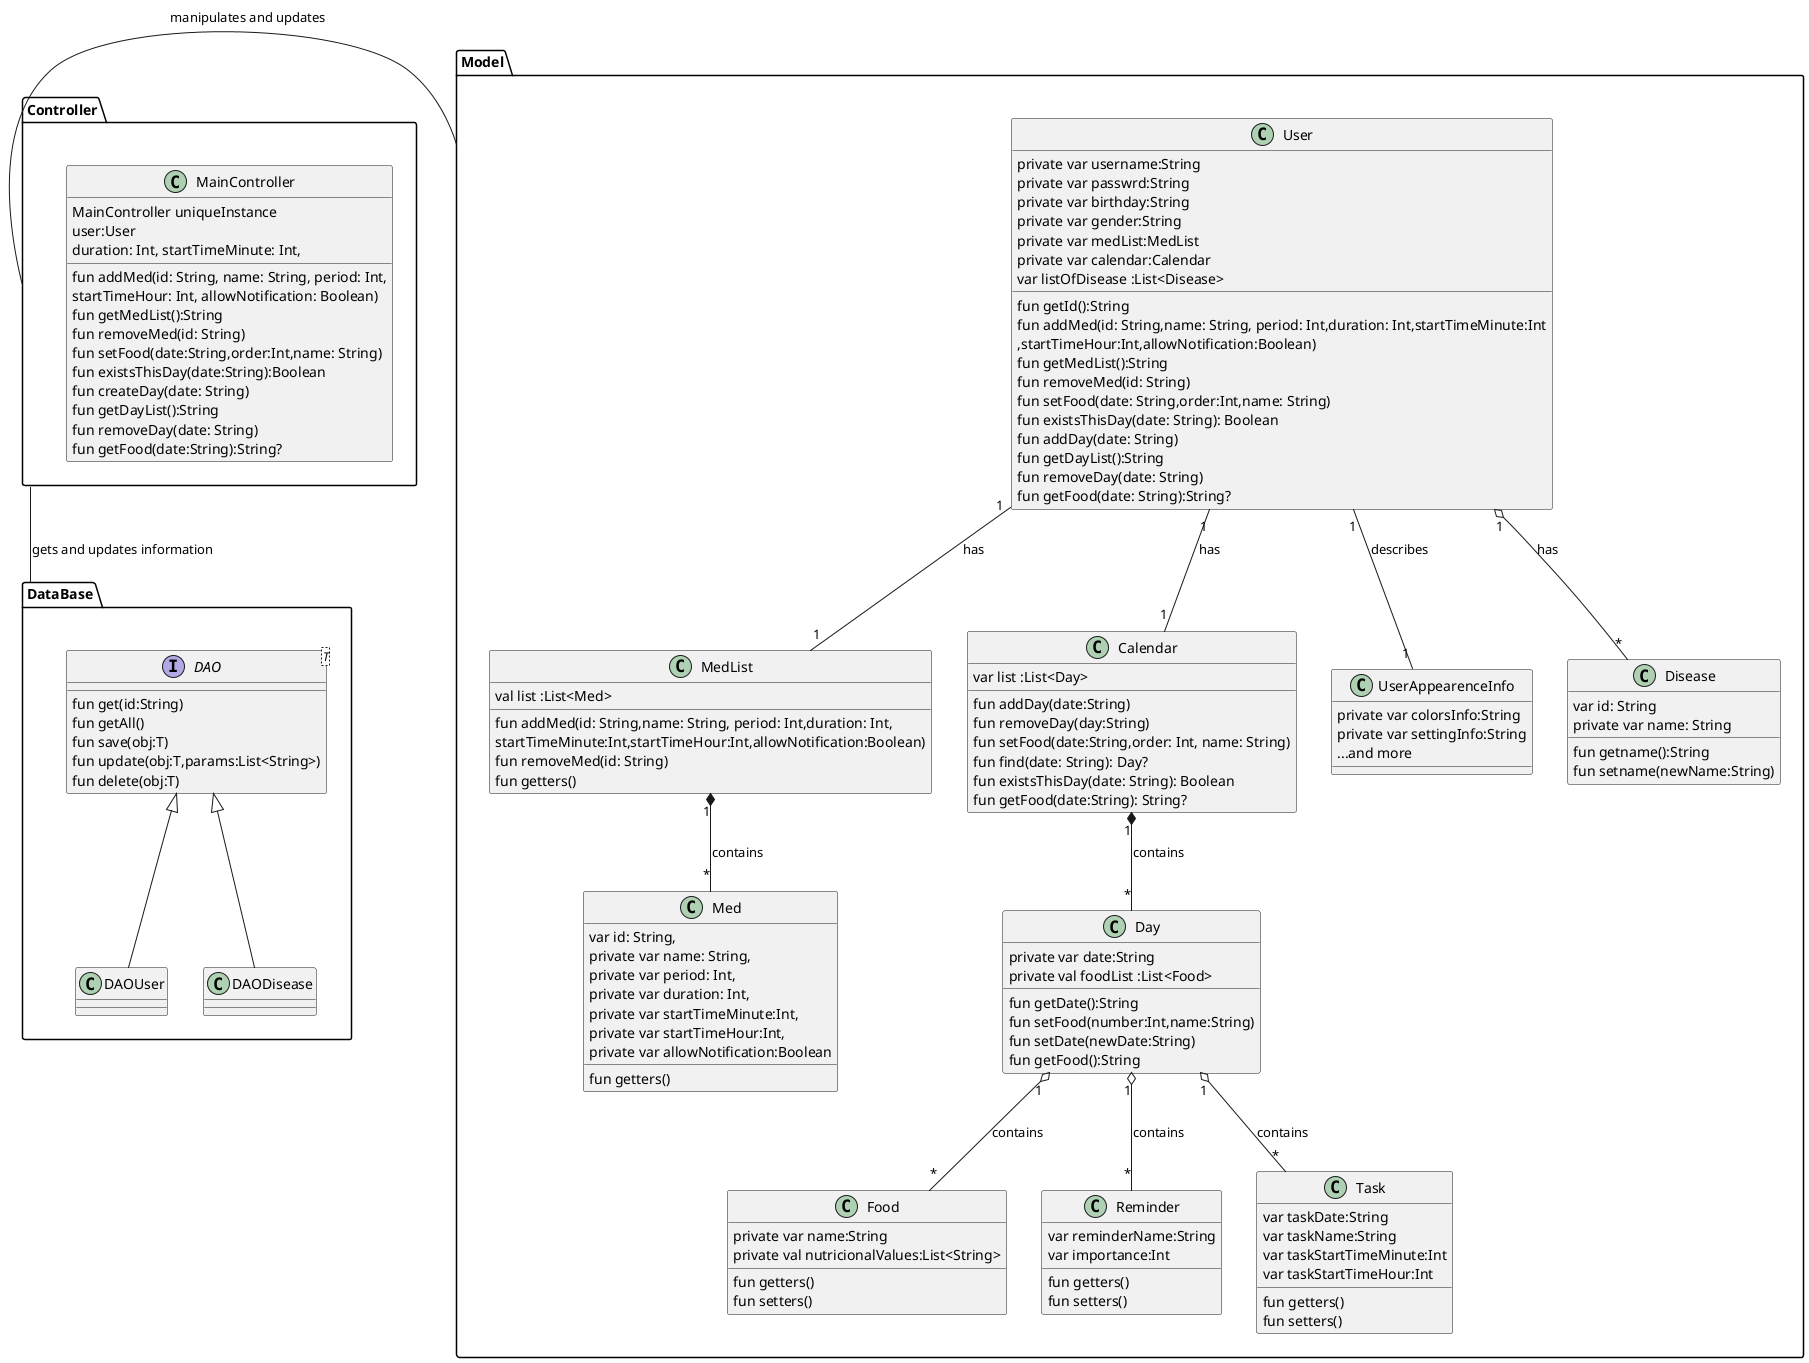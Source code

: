 @startuml



Model.MedList "1"*--"*" Model.Med:"contains"
Model.User "1"--"1" Model.MedList:"has"
Model.User "1"--"1" Model.Calendar:"has"
Model.Calendar "1"*--"*" Model.Day:"contains"
Model.Day "1" o-- "*" Model.Food:"contains"
Model.User "1"--"1" Model.UserAppearenceInfo:"describes"



Controller - Model:"manipulates and updates"
Controller -- DataBase:"gets and updates information"
package DataBase{}
package Controller{}

Model.Day "1" o-- "*" Model.Reminder : "contains"
Model.Day "1" o-- "*" Model.Task : "contains"
Model.User "1" o-- "*" Model.Disease :"has"

DataBase.DAO <|-- DataBase.DAOUser
DataBase.DAO <|-- DataBase.DAODisease

class Model.User{
    private var username:String
    private var passwrd:String
    private var birthday:String
    private var gender:String
    private var medList:MedList
    private var calendar:Calendar
    var listOfDisease :List<Disease>
    fun getId():String
        fun addMed(id: String,name: String, period: Int,duration: Int,startTimeMinute:Int
        ,startTimeHour:Int,allowNotification:Boolean)
        fun getMedList():String
        fun removeMed(id: String)
        fun setFood(date: String,order:Int,name: String)
        fun existsThisDay(date: String): Boolean
        fun addDay(date: String)
        fun getDayList():String
        fun removeDay(date: String)
        fun getFood(date: String):String?
}
interface DataBase.DAO<T>{
       fun get(id:String)
       fun getAll()
       fun save(obj:T)
       fun update(obj:T,params:List<String>)
       fun delete(obj:T)

}

class Controller.MainController{
    MainController uniqueInstance
    user:User
     fun addMed(id: String, name: String, period: Int,
     duration: Int, startTimeMinute: Int,
              startTimeHour: Int, allowNotification: Boolean)
         fun getMedList():String
         fun removeMed(id: String)
         fun setFood(date:String,order:Int,name: String)
         fun existsThisDay(date:String):Boolean
         fun createDay(date: String)
         fun getDayList():String
         fun removeDay(date: String)
         fun getFood(date:String):String?
}
class Model.MedList{
    val list :List<Med>
    fun addMed(id: String,name: String, period: Int,duration: Int,
    startTimeMinute:Int,startTimeHour:Int,allowNotification:Boolean)
        fun removeMed(id: String)
    fun getters()

}
class Model.Med{
    var id: String,
    private var name: String,
    private var period: Int,
    private var duration: Int,
    private var startTimeMinute:Int,
    private var startTimeHour:Int,
    private var allowNotification:Boolean
    fun getters()
}
class Model.Calendar{
    var list :List<Day>
    fun addDay(date:String)
    fun removeDay(day:String)
    fun setFood(date:String,order: Int, name: String)
    fun find(date: String): Day?
    fun existsThisDay(date: String): Boolean
    fun getFood(date:String): String?
}

class Model.Day{
    private var date:String
    private val foodList :List<Food>

    fun getDate():String
    fun setFood(number:Int,name:String)
    fun setDate(newDate:String)
    fun getFood():String
}

class Model.Food{
     private var name:String
     private val nutricionalValues:List<String>
     fun getters()
     fun setters()
}
class Model.UserAppearenceInfo{
    private var colorsInfo:String
    private var settingInfo:String
    ...and more
}

class Model.Disease{

    var id: String
    private var name: String
    fun getname():String
    fun setname(newName:String)
}


class Model.Reminder{
 var reminderName:String
 var importance:Int
 fun getters()
      fun setters()
}

class Model.Task{
     var taskDate:String
     var taskName:String
    var taskStartTimeMinute:Int
   var taskStartTimeHour:Int
   fun getters()
        fun setters()
}
@enduml